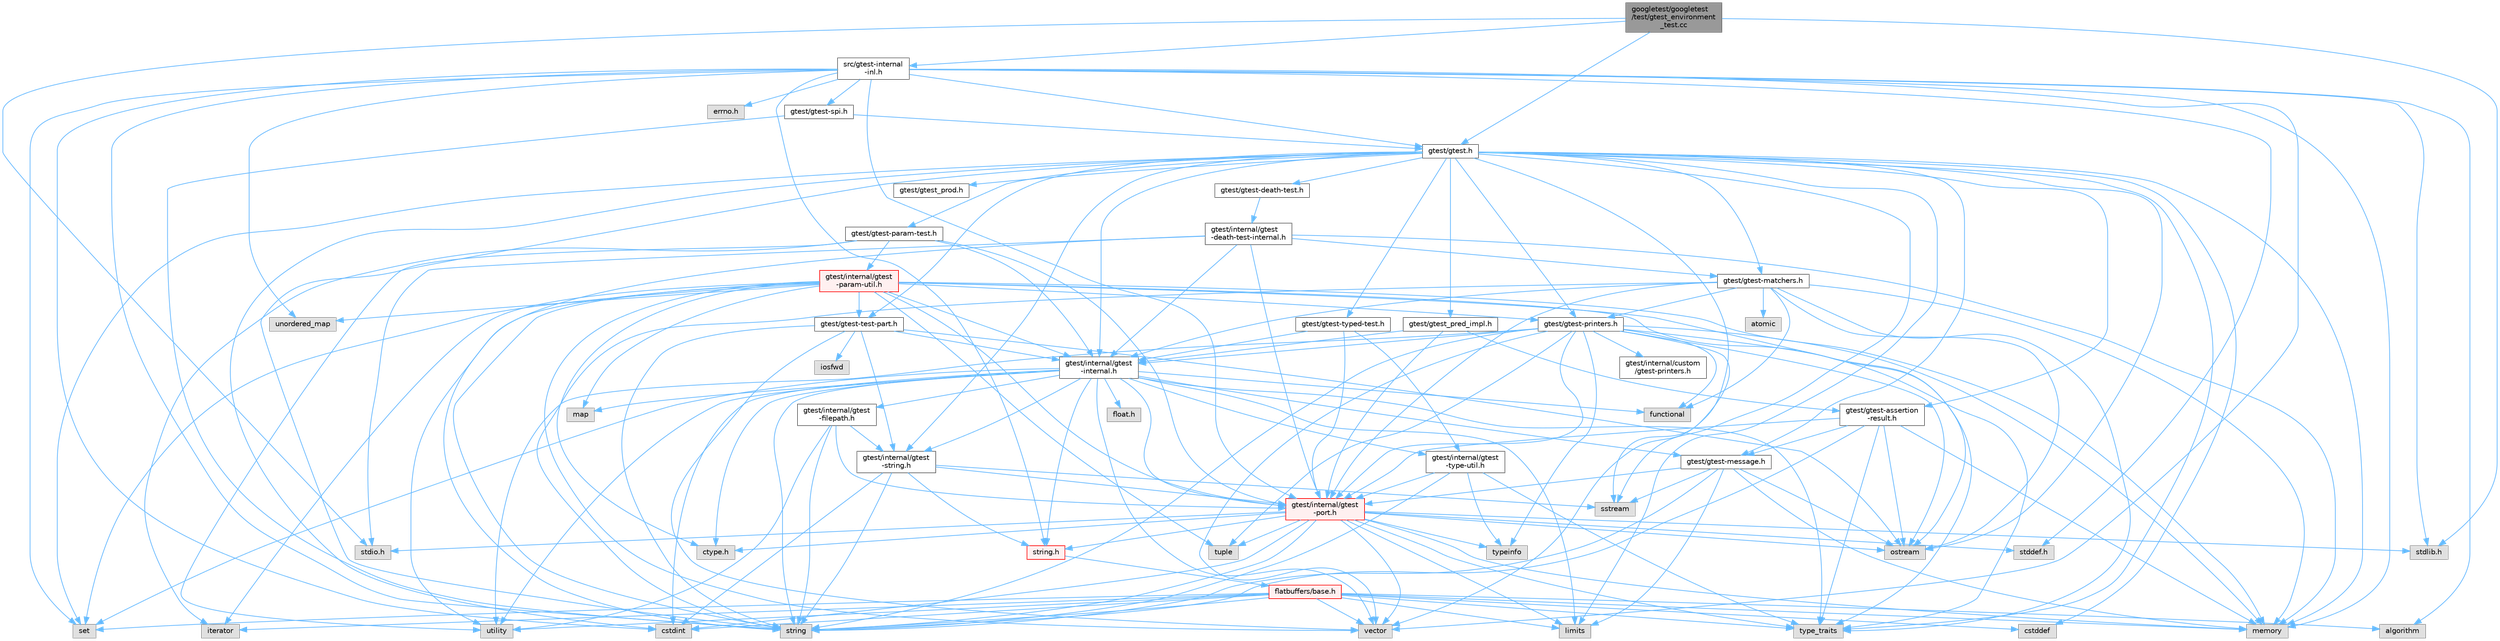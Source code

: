 digraph "googletest/googletest/test/gtest_environment_test.cc"
{
 // LATEX_PDF_SIZE
  bgcolor="transparent";
  edge [fontname=Helvetica,fontsize=10,labelfontname=Helvetica,labelfontsize=10];
  node [fontname=Helvetica,fontsize=10,shape=box,height=0.2,width=0.4];
  Node1 [id="Node000001",label="googletest/googletest\l/test/gtest_environment\l_test.cc",height=0.2,width=0.4,color="gray40", fillcolor="grey60", style="filled", fontcolor="black",tooltip=" "];
  Node1 -> Node2 [id="edge1_Node000001_Node000002",color="steelblue1",style="solid",tooltip=" "];
  Node2 [id="Node000002",label="stdio.h",height=0.2,width=0.4,color="grey60", fillcolor="#E0E0E0", style="filled",tooltip=" "];
  Node1 -> Node3 [id="edge2_Node000001_Node000003",color="steelblue1",style="solid",tooltip=" "];
  Node3 [id="Node000003",label="stdlib.h",height=0.2,width=0.4,color="grey60", fillcolor="#E0E0E0", style="filled",tooltip=" "];
  Node1 -> Node4 [id="edge3_Node000001_Node000004",color="steelblue1",style="solid",tooltip=" "];
  Node4 [id="Node000004",label="gtest/gtest.h",height=0.2,width=0.4,color="grey40", fillcolor="white", style="filled",URL="$gtest_8h.html",tooltip=" "];
  Node4 -> Node5 [id="edge4_Node000004_Node000005",color="steelblue1",style="solid",tooltip=" "];
  Node5 [id="Node000005",label="cstddef",height=0.2,width=0.4,color="grey60", fillcolor="#E0E0E0", style="filled",tooltip=" "];
  Node4 -> Node6 [id="edge5_Node000004_Node000006",color="steelblue1",style="solid",tooltip=" "];
  Node6 [id="Node000006",label="cstdint",height=0.2,width=0.4,color="grey60", fillcolor="#E0E0E0", style="filled",tooltip=" "];
  Node4 -> Node7 [id="edge6_Node000004_Node000007",color="steelblue1",style="solid",tooltip=" "];
  Node7 [id="Node000007",label="limits",height=0.2,width=0.4,color="grey60", fillcolor="#E0E0E0", style="filled",tooltip=" "];
  Node4 -> Node8 [id="edge7_Node000004_Node000008",color="steelblue1",style="solid",tooltip=" "];
  Node8 [id="Node000008",label="memory",height=0.2,width=0.4,color="grey60", fillcolor="#E0E0E0", style="filled",tooltip=" "];
  Node4 -> Node9 [id="edge8_Node000004_Node000009",color="steelblue1",style="solid",tooltip=" "];
  Node9 [id="Node000009",label="ostream",height=0.2,width=0.4,color="grey60", fillcolor="#E0E0E0", style="filled",tooltip=" "];
  Node4 -> Node10 [id="edge9_Node000004_Node000010",color="steelblue1",style="solid",tooltip=" "];
  Node10 [id="Node000010",label="set",height=0.2,width=0.4,color="grey60", fillcolor="#E0E0E0", style="filled",tooltip=" "];
  Node4 -> Node11 [id="edge10_Node000004_Node000011",color="steelblue1",style="solid",tooltip=" "];
  Node11 [id="Node000011",label="sstream",height=0.2,width=0.4,color="grey60", fillcolor="#E0E0E0", style="filled",tooltip=" "];
  Node4 -> Node12 [id="edge11_Node000004_Node000012",color="steelblue1",style="solid",tooltip=" "];
  Node12 [id="Node000012",label="string",height=0.2,width=0.4,color="grey60", fillcolor="#E0E0E0", style="filled",tooltip=" "];
  Node4 -> Node13 [id="edge12_Node000004_Node000013",color="steelblue1",style="solid",tooltip=" "];
  Node13 [id="Node000013",label="type_traits",height=0.2,width=0.4,color="grey60", fillcolor="#E0E0E0", style="filled",tooltip=" "];
  Node4 -> Node14 [id="edge13_Node000004_Node000014",color="steelblue1",style="solid",tooltip=" "];
  Node14 [id="Node000014",label="vector",height=0.2,width=0.4,color="grey60", fillcolor="#E0E0E0", style="filled",tooltip=" "];
  Node4 -> Node15 [id="edge14_Node000004_Node000015",color="steelblue1",style="solid",tooltip=" "];
  Node15 [id="Node000015",label="gtest/gtest-assertion\l-result.h",height=0.2,width=0.4,color="grey40", fillcolor="white", style="filled",URL="$gtest-assertion-result_8h.html",tooltip=" "];
  Node15 -> Node8 [id="edge15_Node000015_Node000008",color="steelblue1",style="solid",tooltip=" "];
  Node15 -> Node9 [id="edge16_Node000015_Node000009",color="steelblue1",style="solid",tooltip=" "];
  Node15 -> Node12 [id="edge17_Node000015_Node000012",color="steelblue1",style="solid",tooltip=" "];
  Node15 -> Node13 [id="edge18_Node000015_Node000013",color="steelblue1",style="solid",tooltip=" "];
  Node15 -> Node16 [id="edge19_Node000015_Node000016",color="steelblue1",style="solid",tooltip=" "];
  Node16 [id="Node000016",label="gtest/gtest-message.h",height=0.2,width=0.4,color="grey40", fillcolor="white", style="filled",URL="$gtest-message_8h.html",tooltip=" "];
  Node16 -> Node7 [id="edge20_Node000016_Node000007",color="steelblue1",style="solid",tooltip=" "];
  Node16 -> Node8 [id="edge21_Node000016_Node000008",color="steelblue1",style="solid",tooltip=" "];
  Node16 -> Node9 [id="edge22_Node000016_Node000009",color="steelblue1",style="solid",tooltip=" "];
  Node16 -> Node11 [id="edge23_Node000016_Node000011",color="steelblue1",style="solid",tooltip=" "];
  Node16 -> Node12 [id="edge24_Node000016_Node000012",color="steelblue1",style="solid",tooltip=" "];
  Node16 -> Node17 [id="edge25_Node000016_Node000017",color="steelblue1",style="solid",tooltip=" "];
  Node17 [id="Node000017",label="gtest/internal/gtest\l-port.h",height=0.2,width=0.4,color="red", fillcolor="#FFF0F0", style="filled",URL="$gtest-port_8h.html",tooltip=" "];
  Node17 -> Node19 [id="edge26_Node000017_Node000019",color="steelblue1",style="solid",tooltip=" "];
  Node19 [id="Node000019",label="ctype.h",height=0.2,width=0.4,color="grey60", fillcolor="#E0E0E0", style="filled",tooltip=" "];
  Node17 -> Node20 [id="edge27_Node000017_Node000020",color="steelblue1",style="solid",tooltip=" "];
  Node20 [id="Node000020",label="stddef.h",height=0.2,width=0.4,color="grey60", fillcolor="#E0E0E0", style="filled",tooltip=" "];
  Node17 -> Node2 [id="edge28_Node000017_Node000002",color="steelblue1",style="solid",tooltip=" "];
  Node17 -> Node3 [id="edge29_Node000017_Node000003",color="steelblue1",style="solid",tooltip=" "];
  Node17 -> Node21 [id="edge30_Node000017_Node000021",color="steelblue1",style="solid",tooltip=" "];
  Node21 [id="Node000021",label="string.h",height=0.2,width=0.4,color="red", fillcolor="#FFF0F0", style="filled",URL="$string_8h.html",tooltip=" "];
  Node21 -> Node22 [id="edge31_Node000021_Node000022",color="steelblue1",style="solid",tooltip=" "];
  Node22 [id="Node000022",label="flatbuffers/base.h",height=0.2,width=0.4,color="red", fillcolor="#FFF0F0", style="filled",URL="$base_8h.html",tooltip=" "];
  Node22 -> Node6 [id="edge32_Node000022_Node000006",color="steelblue1",style="solid",tooltip=" "];
  Node22 -> Node5 [id="edge33_Node000022_Node000005",color="steelblue1",style="solid",tooltip=" "];
  Node22 -> Node26 [id="edge34_Node000022_Node000026",color="steelblue1",style="solid",tooltip=" "];
  Node26 [id="Node000026",label="utility",height=0.2,width=0.4,color="grey60", fillcolor="#E0E0E0", style="filled",tooltip=" "];
  Node22 -> Node12 [id="edge35_Node000022_Node000012",color="steelblue1",style="solid",tooltip=" "];
  Node22 -> Node13 [id="edge36_Node000022_Node000013",color="steelblue1",style="solid",tooltip=" "];
  Node22 -> Node14 [id="edge37_Node000022_Node000014",color="steelblue1",style="solid",tooltip=" "];
  Node22 -> Node10 [id="edge38_Node000022_Node000010",color="steelblue1",style="solid",tooltip=" "];
  Node22 -> Node27 [id="edge39_Node000022_Node000027",color="steelblue1",style="solid",tooltip=" "];
  Node27 [id="Node000027",label="algorithm",height=0.2,width=0.4,color="grey60", fillcolor="#E0E0E0", style="filled",tooltip=" "];
  Node22 -> Node7 [id="edge40_Node000022_Node000007",color="steelblue1",style="solid",tooltip=" "];
  Node22 -> Node28 [id="edge41_Node000022_Node000028",color="steelblue1",style="solid",tooltip=" "];
  Node28 [id="Node000028",label="iterator",height=0.2,width=0.4,color="grey60", fillcolor="#E0E0E0", style="filled",tooltip=" "];
  Node22 -> Node8 [id="edge42_Node000022_Node000008",color="steelblue1",style="solid",tooltip=" "];
  Node17 -> Node6 [id="edge43_Node000017_Node000006",color="steelblue1",style="solid",tooltip=" "];
  Node17 -> Node7 [id="edge44_Node000017_Node000007",color="steelblue1",style="solid",tooltip=" "];
  Node17 -> Node8 [id="edge45_Node000017_Node000008",color="steelblue1",style="solid",tooltip=" "];
  Node17 -> Node9 [id="edge46_Node000017_Node000009",color="steelblue1",style="solid",tooltip=" "];
  Node17 -> Node12 [id="edge47_Node000017_Node000012",color="steelblue1",style="solid",tooltip=" "];
  Node17 -> Node35 [id="edge48_Node000017_Node000035",color="steelblue1",style="solid",tooltip=" "];
  Node35 [id="Node000035",label="tuple",height=0.2,width=0.4,color="grey60", fillcolor="#E0E0E0", style="filled",tooltip=" "];
  Node17 -> Node13 [id="edge49_Node000017_Node000013",color="steelblue1",style="solid",tooltip=" "];
  Node17 -> Node14 [id="edge50_Node000017_Node000014",color="steelblue1",style="solid",tooltip=" "];
  Node17 -> Node43 [id="edge51_Node000017_Node000043",color="steelblue1",style="solid",tooltip=" "];
  Node43 [id="Node000043",label="typeinfo",height=0.2,width=0.4,color="grey60", fillcolor="#E0E0E0", style="filled",tooltip=" "];
  Node15 -> Node17 [id="edge52_Node000015_Node000017",color="steelblue1",style="solid",tooltip=" "];
  Node4 -> Node44 [id="edge53_Node000004_Node000044",color="steelblue1",style="solid",tooltip=" "];
  Node44 [id="Node000044",label="gtest/gtest-death-test.h",height=0.2,width=0.4,color="grey40", fillcolor="white", style="filled",URL="$gtest-death-test_8h.html",tooltip=" "];
  Node44 -> Node45 [id="edge54_Node000044_Node000045",color="steelblue1",style="solid",tooltip=" "];
  Node45 [id="Node000045",label="gtest/internal/gtest\l-death-test-internal.h",height=0.2,width=0.4,color="grey40", fillcolor="white", style="filled",URL="$gtest-death-test-internal_8h.html",tooltip=" "];
  Node45 -> Node2 [id="edge55_Node000045_Node000002",color="steelblue1",style="solid",tooltip=" "];
  Node45 -> Node8 [id="edge56_Node000045_Node000008",color="steelblue1",style="solid",tooltip=" "];
  Node45 -> Node12 [id="edge57_Node000045_Node000012",color="steelblue1",style="solid",tooltip=" "];
  Node45 -> Node46 [id="edge58_Node000045_Node000046",color="steelblue1",style="solid",tooltip=" "];
  Node46 [id="Node000046",label="gtest/gtest-matchers.h",height=0.2,width=0.4,color="grey40", fillcolor="white", style="filled",URL="$gtest-matchers_8h.html",tooltip=" "];
  Node46 -> Node47 [id="edge59_Node000046_Node000047",color="steelblue1",style="solid",tooltip=" "];
  Node47 [id="Node000047",label="atomic",height=0.2,width=0.4,color="grey60", fillcolor="#E0E0E0", style="filled",tooltip=" "];
  Node46 -> Node48 [id="edge60_Node000046_Node000048",color="steelblue1",style="solid",tooltip=" "];
  Node48 [id="Node000048",label="functional",height=0.2,width=0.4,color="grey60", fillcolor="#E0E0E0", style="filled",tooltip=" "];
  Node46 -> Node8 [id="edge61_Node000046_Node000008",color="steelblue1",style="solid",tooltip=" "];
  Node46 -> Node9 [id="edge62_Node000046_Node000009",color="steelblue1",style="solid",tooltip=" "];
  Node46 -> Node12 [id="edge63_Node000046_Node000012",color="steelblue1",style="solid",tooltip=" "];
  Node46 -> Node13 [id="edge64_Node000046_Node000013",color="steelblue1",style="solid",tooltip=" "];
  Node46 -> Node49 [id="edge65_Node000046_Node000049",color="steelblue1",style="solid",tooltip=" "];
  Node49 [id="Node000049",label="gtest/gtest-printers.h",height=0.2,width=0.4,color="grey40", fillcolor="white", style="filled",URL="$gtest-printers_8h.html",tooltip=" "];
  Node49 -> Node48 [id="edge66_Node000049_Node000048",color="steelblue1",style="solid",tooltip=" "];
  Node49 -> Node8 [id="edge67_Node000049_Node000008",color="steelblue1",style="solid",tooltip=" "];
  Node49 -> Node9 [id="edge68_Node000049_Node000009",color="steelblue1",style="solid",tooltip=" "];
  Node49 -> Node11 [id="edge69_Node000049_Node000011",color="steelblue1",style="solid",tooltip=" "];
  Node49 -> Node12 [id="edge70_Node000049_Node000012",color="steelblue1",style="solid",tooltip=" "];
  Node49 -> Node35 [id="edge71_Node000049_Node000035",color="steelblue1",style="solid",tooltip=" "];
  Node49 -> Node13 [id="edge72_Node000049_Node000013",color="steelblue1",style="solid",tooltip=" "];
  Node49 -> Node43 [id="edge73_Node000049_Node000043",color="steelblue1",style="solid",tooltip=" "];
  Node49 -> Node26 [id="edge74_Node000049_Node000026",color="steelblue1",style="solid",tooltip=" "];
  Node49 -> Node14 [id="edge75_Node000049_Node000014",color="steelblue1",style="solid",tooltip=" "];
  Node49 -> Node50 [id="edge76_Node000049_Node000050",color="steelblue1",style="solid",tooltip=" "];
  Node50 [id="Node000050",label="gtest/internal/gtest\l-internal.h",height=0.2,width=0.4,color="grey40", fillcolor="white", style="filled",URL="$gtest-internal_8h.html",tooltip=" "];
  Node50 -> Node17 [id="edge77_Node000050_Node000017",color="steelblue1",style="solid",tooltip=" "];
  Node50 -> Node19 [id="edge78_Node000050_Node000019",color="steelblue1",style="solid",tooltip=" "];
  Node50 -> Node51 [id="edge79_Node000050_Node000051",color="steelblue1",style="solid",tooltip=" "];
  Node51 [id="Node000051",label="float.h",height=0.2,width=0.4,color="grey60", fillcolor="#E0E0E0", style="filled",tooltip=" "];
  Node50 -> Node21 [id="edge80_Node000050_Node000021",color="steelblue1",style="solid",tooltip=" "];
  Node50 -> Node6 [id="edge81_Node000050_Node000006",color="steelblue1",style="solid",tooltip=" "];
  Node50 -> Node48 [id="edge82_Node000050_Node000048",color="steelblue1",style="solid",tooltip=" "];
  Node50 -> Node7 [id="edge83_Node000050_Node000007",color="steelblue1",style="solid",tooltip=" "];
  Node50 -> Node52 [id="edge84_Node000050_Node000052",color="steelblue1",style="solid",tooltip=" "];
  Node52 [id="Node000052",label="map",height=0.2,width=0.4,color="grey60", fillcolor="#E0E0E0", style="filled",tooltip=" "];
  Node50 -> Node10 [id="edge85_Node000050_Node000010",color="steelblue1",style="solid",tooltip=" "];
  Node50 -> Node12 [id="edge86_Node000050_Node000012",color="steelblue1",style="solid",tooltip=" "];
  Node50 -> Node13 [id="edge87_Node000050_Node000013",color="steelblue1",style="solid",tooltip=" "];
  Node50 -> Node26 [id="edge88_Node000050_Node000026",color="steelblue1",style="solid",tooltip=" "];
  Node50 -> Node14 [id="edge89_Node000050_Node000014",color="steelblue1",style="solid",tooltip=" "];
  Node50 -> Node16 [id="edge90_Node000050_Node000016",color="steelblue1",style="solid",tooltip=" "];
  Node50 -> Node53 [id="edge91_Node000050_Node000053",color="steelblue1",style="solid",tooltip=" "];
  Node53 [id="Node000053",label="gtest/internal/gtest\l-filepath.h",height=0.2,width=0.4,color="grey40", fillcolor="white", style="filled",URL="$gtest-filepath_8h.html",tooltip=" "];
  Node53 -> Node12 [id="edge92_Node000053_Node000012",color="steelblue1",style="solid",tooltip=" "];
  Node53 -> Node26 [id="edge93_Node000053_Node000026",color="steelblue1",style="solid",tooltip=" "];
  Node53 -> Node17 [id="edge94_Node000053_Node000017",color="steelblue1",style="solid",tooltip=" "];
  Node53 -> Node54 [id="edge95_Node000053_Node000054",color="steelblue1",style="solid",tooltip=" "];
  Node54 [id="Node000054",label="gtest/internal/gtest\l-string.h",height=0.2,width=0.4,color="grey40", fillcolor="white", style="filled",URL="$gtest-string_8h.html",tooltip=" "];
  Node54 -> Node21 [id="edge96_Node000054_Node000021",color="steelblue1",style="solid",tooltip=" "];
  Node54 -> Node6 [id="edge97_Node000054_Node000006",color="steelblue1",style="solid",tooltip=" "];
  Node54 -> Node11 [id="edge98_Node000054_Node000011",color="steelblue1",style="solid",tooltip=" "];
  Node54 -> Node12 [id="edge99_Node000054_Node000012",color="steelblue1",style="solid",tooltip=" "];
  Node54 -> Node17 [id="edge100_Node000054_Node000017",color="steelblue1",style="solid",tooltip=" "];
  Node50 -> Node54 [id="edge101_Node000050_Node000054",color="steelblue1",style="solid",tooltip=" "];
  Node50 -> Node55 [id="edge102_Node000050_Node000055",color="steelblue1",style="solid",tooltip=" "];
  Node55 [id="Node000055",label="gtest/internal/gtest\l-type-util.h",height=0.2,width=0.4,color="grey40", fillcolor="white", style="filled",URL="$gtest-type-util_8h.html",tooltip=" "];
  Node55 -> Node12 [id="edge103_Node000055_Node000012",color="steelblue1",style="solid",tooltip=" "];
  Node55 -> Node13 [id="edge104_Node000055_Node000013",color="steelblue1",style="solid",tooltip=" "];
  Node55 -> Node43 [id="edge105_Node000055_Node000043",color="steelblue1",style="solid",tooltip=" "];
  Node55 -> Node17 [id="edge106_Node000055_Node000017",color="steelblue1",style="solid",tooltip=" "];
  Node49 -> Node17 [id="edge107_Node000049_Node000017",color="steelblue1",style="solid",tooltip=" "];
  Node49 -> Node56 [id="edge108_Node000049_Node000056",color="steelblue1",style="solid",tooltip=" "];
  Node56 [id="Node000056",label="gtest/internal/custom\l/gtest-printers.h",height=0.2,width=0.4,color="grey40", fillcolor="white", style="filled",URL="$internal_2custom_2gtest-printers_8h.html",tooltip=" "];
  Node46 -> Node50 [id="edge109_Node000046_Node000050",color="steelblue1",style="solid",tooltip=" "];
  Node46 -> Node17 [id="edge110_Node000046_Node000017",color="steelblue1",style="solid",tooltip=" "];
  Node45 -> Node50 [id="edge111_Node000045_Node000050",color="steelblue1",style="solid",tooltip=" "];
  Node45 -> Node17 [id="edge112_Node000045_Node000017",color="steelblue1",style="solid",tooltip=" "];
  Node4 -> Node46 [id="edge113_Node000004_Node000046",color="steelblue1",style="solid",tooltip=" "];
  Node4 -> Node16 [id="edge114_Node000004_Node000016",color="steelblue1",style="solid",tooltip=" "];
  Node4 -> Node57 [id="edge115_Node000004_Node000057",color="steelblue1",style="solid",tooltip=" "];
  Node57 [id="Node000057",label="gtest/gtest-param-test.h",height=0.2,width=0.4,color="grey40", fillcolor="white", style="filled",URL="$gtest-param-test_8h.html",tooltip=" "];
  Node57 -> Node28 [id="edge116_Node000057_Node000028",color="steelblue1",style="solid",tooltip=" "];
  Node57 -> Node26 [id="edge117_Node000057_Node000026",color="steelblue1",style="solid",tooltip=" "];
  Node57 -> Node50 [id="edge118_Node000057_Node000050",color="steelblue1",style="solid",tooltip=" "];
  Node57 -> Node58 [id="edge119_Node000057_Node000058",color="steelblue1",style="solid",tooltip=" "];
  Node58 [id="Node000058",label="gtest/internal/gtest\l-param-util.h",height=0.2,width=0.4,color="red", fillcolor="#FFF0F0", style="filled",URL="$gtest-param-util_8h.html",tooltip=" "];
  Node58 -> Node19 [id="edge120_Node000058_Node000019",color="steelblue1",style="solid",tooltip=" "];
  Node58 -> Node28 [id="edge121_Node000058_Node000028",color="steelblue1",style="solid",tooltip=" "];
  Node58 -> Node52 [id="edge122_Node000058_Node000052",color="steelblue1",style="solid",tooltip=" "];
  Node58 -> Node8 [id="edge123_Node000058_Node000008",color="steelblue1",style="solid",tooltip=" "];
  Node58 -> Node9 [id="edge124_Node000058_Node000009",color="steelblue1",style="solid",tooltip=" "];
  Node58 -> Node10 [id="edge125_Node000058_Node000010",color="steelblue1",style="solid",tooltip=" "];
  Node58 -> Node12 [id="edge126_Node000058_Node000012",color="steelblue1",style="solid",tooltip=" "];
  Node58 -> Node35 [id="edge127_Node000058_Node000035",color="steelblue1",style="solid",tooltip=" "];
  Node58 -> Node13 [id="edge128_Node000058_Node000013",color="steelblue1",style="solid",tooltip=" "];
  Node58 -> Node60 [id="edge129_Node000058_Node000060",color="steelblue1",style="solid",tooltip=" "];
  Node60 [id="Node000060",label="unordered_map",height=0.2,width=0.4,color="grey60", fillcolor="#E0E0E0", style="filled",tooltip=" "];
  Node58 -> Node26 [id="edge130_Node000058_Node000026",color="steelblue1",style="solid",tooltip=" "];
  Node58 -> Node14 [id="edge131_Node000058_Node000014",color="steelblue1",style="solid",tooltip=" "];
  Node58 -> Node49 [id="edge132_Node000058_Node000049",color="steelblue1",style="solid",tooltip=" "];
  Node58 -> Node61 [id="edge133_Node000058_Node000061",color="steelblue1",style="solid",tooltip=" "];
  Node61 [id="Node000061",label="gtest/gtest-test-part.h",height=0.2,width=0.4,color="grey40", fillcolor="white", style="filled",URL="$gtest-test-part_8h.html",tooltip=" "];
  Node61 -> Node62 [id="edge134_Node000061_Node000062",color="steelblue1",style="solid",tooltip=" "];
  Node62 [id="Node000062",label="iosfwd",height=0.2,width=0.4,color="grey60", fillcolor="#E0E0E0", style="filled",tooltip=" "];
  Node61 -> Node9 [id="edge135_Node000061_Node000009",color="steelblue1",style="solid",tooltip=" "];
  Node61 -> Node12 [id="edge136_Node000061_Node000012",color="steelblue1",style="solid",tooltip=" "];
  Node61 -> Node14 [id="edge137_Node000061_Node000014",color="steelblue1",style="solid",tooltip=" "];
  Node61 -> Node50 [id="edge138_Node000061_Node000050",color="steelblue1",style="solid",tooltip=" "];
  Node61 -> Node54 [id="edge139_Node000061_Node000054",color="steelblue1",style="solid",tooltip=" "];
  Node58 -> Node50 [id="edge140_Node000058_Node000050",color="steelblue1",style="solid",tooltip=" "];
  Node58 -> Node17 [id="edge141_Node000058_Node000017",color="steelblue1",style="solid",tooltip=" "];
  Node57 -> Node17 [id="edge142_Node000057_Node000017",color="steelblue1",style="solid",tooltip=" "];
  Node4 -> Node49 [id="edge143_Node000004_Node000049",color="steelblue1",style="solid",tooltip=" "];
  Node4 -> Node61 [id="edge144_Node000004_Node000061",color="steelblue1",style="solid",tooltip=" "];
  Node4 -> Node63 [id="edge145_Node000004_Node000063",color="steelblue1",style="solid",tooltip=" "];
  Node63 [id="Node000063",label="gtest/gtest-typed-test.h",height=0.2,width=0.4,color="grey40", fillcolor="white", style="filled",URL="$gtest-typed-test_8h.html",tooltip=" "];
  Node63 -> Node50 [id="edge146_Node000063_Node000050",color="steelblue1",style="solid",tooltip=" "];
  Node63 -> Node17 [id="edge147_Node000063_Node000017",color="steelblue1",style="solid",tooltip=" "];
  Node63 -> Node55 [id="edge148_Node000063_Node000055",color="steelblue1",style="solid",tooltip=" "];
  Node4 -> Node64 [id="edge149_Node000004_Node000064",color="steelblue1",style="solid",tooltip=" "];
  Node64 [id="Node000064",label="gtest/gtest_pred_impl.h",height=0.2,width=0.4,color="grey40", fillcolor="white", style="filled",URL="$gtest__pred__impl_8h.html",tooltip=" "];
  Node64 -> Node15 [id="edge150_Node000064_Node000015",color="steelblue1",style="solid",tooltip=" "];
  Node64 -> Node50 [id="edge151_Node000064_Node000050",color="steelblue1",style="solid",tooltip=" "];
  Node64 -> Node17 [id="edge152_Node000064_Node000017",color="steelblue1",style="solid",tooltip=" "];
  Node4 -> Node65 [id="edge153_Node000004_Node000065",color="steelblue1",style="solid",tooltip=" "];
  Node65 [id="Node000065",label="gtest/gtest_prod.h",height=0.2,width=0.4,color="grey40", fillcolor="white", style="filled",URL="$gtest__prod_8h.html",tooltip=" "];
  Node4 -> Node50 [id="edge154_Node000004_Node000050",color="steelblue1",style="solid",tooltip=" "];
  Node4 -> Node54 [id="edge155_Node000004_Node000054",color="steelblue1",style="solid",tooltip=" "];
  Node1 -> Node66 [id="edge156_Node000001_Node000066",color="steelblue1",style="solid",tooltip=" "];
  Node66 [id="Node000066",label="src/gtest-internal\l-inl.h",height=0.2,width=0.4,color="grey40", fillcolor="white", style="filled",URL="$gtest-internal-inl_8h.html",tooltip=" "];
  Node66 -> Node67 [id="edge157_Node000066_Node000067",color="steelblue1",style="solid",tooltip=" "];
  Node67 [id="Node000067",label="errno.h",height=0.2,width=0.4,color="grey60", fillcolor="#E0E0E0", style="filled",tooltip=" "];
  Node66 -> Node20 [id="edge158_Node000066_Node000020",color="steelblue1",style="solid",tooltip=" "];
  Node66 -> Node3 [id="edge159_Node000066_Node000003",color="steelblue1",style="solid",tooltip=" "];
  Node66 -> Node21 [id="edge160_Node000066_Node000021",color="steelblue1",style="solid",tooltip=" "];
  Node66 -> Node27 [id="edge161_Node000066_Node000027",color="steelblue1",style="solid",tooltip=" "];
  Node66 -> Node6 [id="edge162_Node000066_Node000006",color="steelblue1",style="solid",tooltip=" "];
  Node66 -> Node8 [id="edge163_Node000066_Node000008",color="steelblue1",style="solid",tooltip=" "];
  Node66 -> Node10 [id="edge164_Node000066_Node000010",color="steelblue1",style="solid",tooltip=" "];
  Node66 -> Node12 [id="edge165_Node000066_Node000012",color="steelblue1",style="solid",tooltip=" "];
  Node66 -> Node60 [id="edge166_Node000066_Node000060",color="steelblue1",style="solid",tooltip=" "];
  Node66 -> Node14 [id="edge167_Node000066_Node000014",color="steelblue1",style="solid",tooltip=" "];
  Node66 -> Node17 [id="edge168_Node000066_Node000017",color="steelblue1",style="solid",tooltip=" "];
  Node66 -> Node68 [id="edge169_Node000066_Node000068",color="steelblue1",style="solid",tooltip=" "];
  Node68 [id="Node000068",label="gtest/gtest-spi.h",height=0.2,width=0.4,color="grey40", fillcolor="white", style="filled",URL="$gtest-spi_8h.html",tooltip=" "];
  Node68 -> Node12 [id="edge170_Node000068_Node000012",color="steelblue1",style="solid",tooltip=" "];
  Node68 -> Node4 [id="edge171_Node000068_Node000004",color="steelblue1",style="solid",tooltip=" "];
  Node66 -> Node4 [id="edge172_Node000066_Node000004",color="steelblue1",style="solid",tooltip=" "];
}
